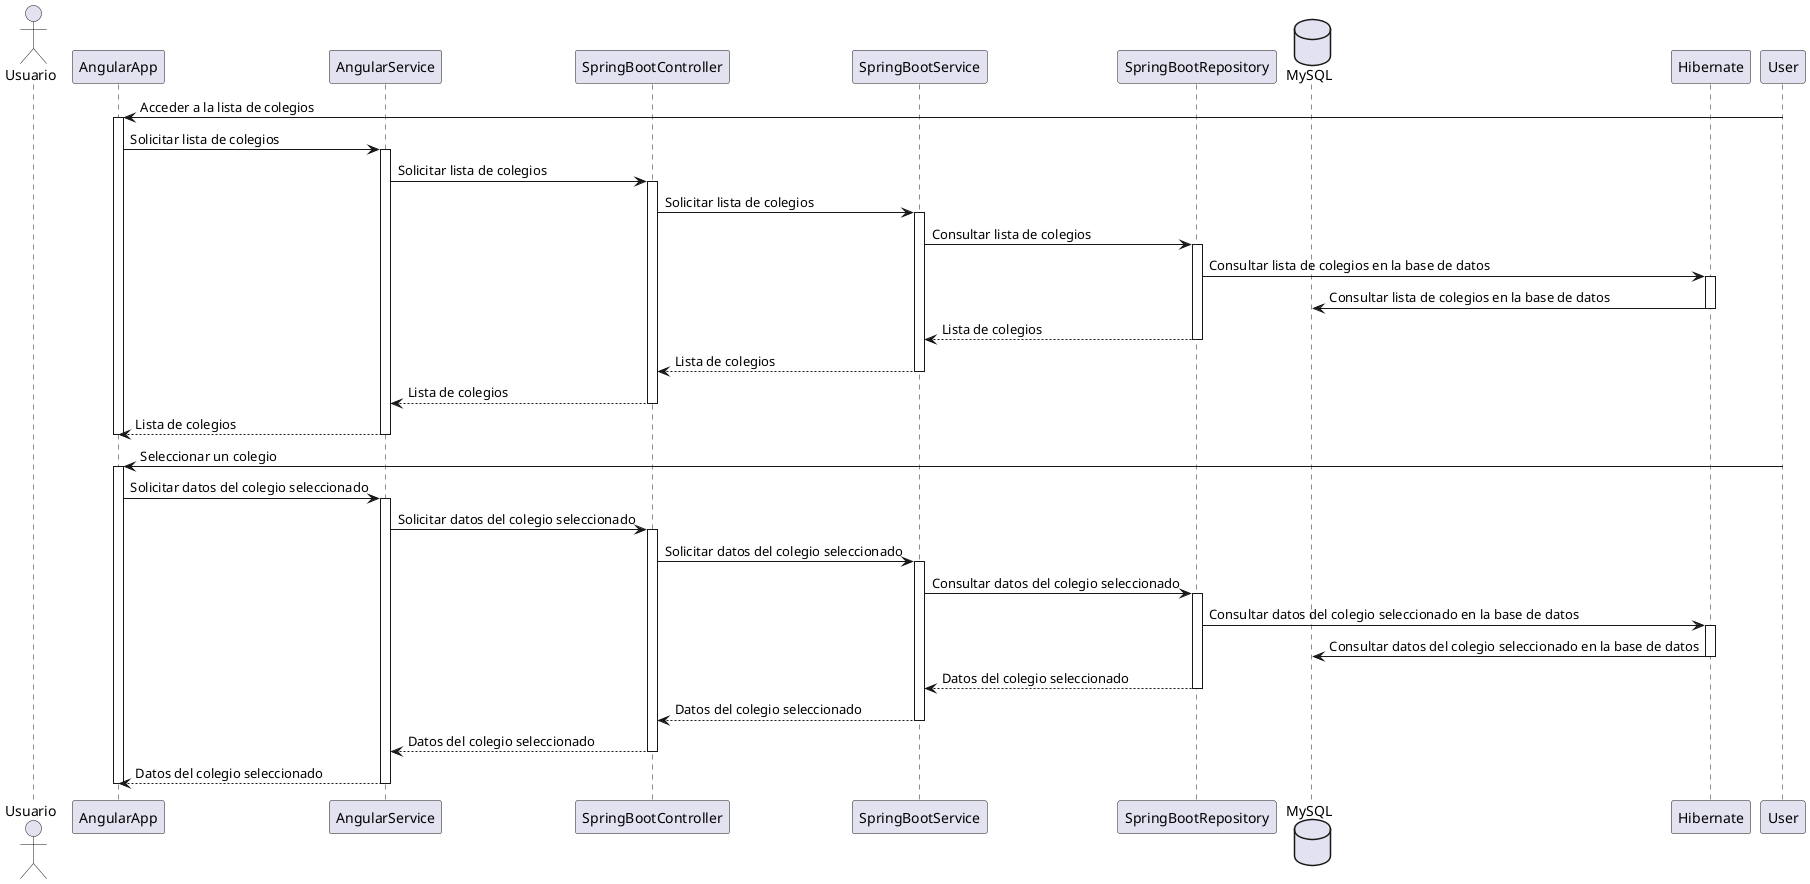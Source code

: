 @startuml

actor Usuario
participant AngularApp
participant AngularService
participant SpringBootController
participant SpringBootService
participant SpringBootRepository
database MySQL
participant Hibernate

User -> AngularApp: Acceder a la lista de colegios
activate AngularApp
AngularApp -> AngularService: Solicitar lista de colegios
activate AngularService
AngularService -> SpringBootController: Solicitar lista de colegios
activate SpringBootController
SpringBootController -> SpringBootService: Solicitar lista de colegios
activate SpringBootService
SpringBootService -> SpringBootRepository: Consultar lista de colegios
activate SpringBootRepository
SpringBootRepository -> Hibernate: Consultar lista de colegios en la base de datos
activate Hibernate
Hibernate -> MySQL: Consultar lista de colegios en la base de datos
deactivate Hibernate
SpringBootRepository --> SpringBootService: Lista de colegios
deactivate SpringBootRepository
SpringBootService --> SpringBootController: Lista de colegios
deactivate SpringBootService
SpringBootController --> AngularService: Lista de colegios
deactivate SpringBootController
AngularService --> AngularApp: Lista de colegios
deactivate AngularService
deactivate AngularApp

User -> AngularApp: Seleccionar un colegio
activate AngularApp
AngularApp -> AngularService: Solicitar datos del colegio seleccionado
activate AngularService
AngularService -> SpringBootController: Solicitar datos del colegio seleccionado
activate SpringBootController
SpringBootController -> SpringBootService: Solicitar datos del colegio seleccionado
activate SpringBootService
SpringBootService -> SpringBootRepository: Consultar datos del colegio seleccionado
activate SpringBootRepository
SpringBootRepository -> Hibernate: Consultar datos del colegio seleccionado en la base de datos
activate Hibernate
Hibernate -> MySQL: Consultar datos del colegio seleccionado en la base de datos
deactivate Hibernate
SpringBootRepository --> SpringBootService: Datos del colegio seleccionado
deactivate SpringBootRepository
SpringBootService --> SpringBootController: Datos del colegio seleccionado
deactivate SpringBootService
SpringBootController --> AngularService: Datos del colegio seleccionado
deactivate SpringBootController
AngularService --> AngularApp: Datos del colegio seleccionado
deactivate AngularService
deactivate AngularApp

@enduml
